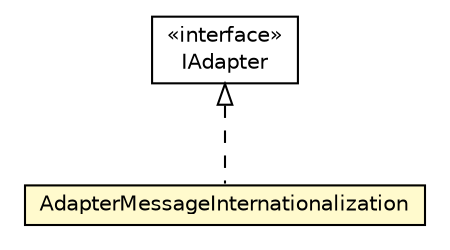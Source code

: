 #!/usr/local/bin/dot
#
# Class diagram 
# Generated by UMLGraph version R5_6-24-gf6e263 (http://www.umlgraph.org/)
#

digraph G {
	edge [fontname="Helvetica",fontsize=10,labelfontname="Helvetica",labelfontsize=10];
	node [fontname="Helvetica",fontsize=10,shape=plaintext];
	nodesep=0.25;
	ranksep=0.5;
	// org.universAAL.ui.dm.adapters.AdapterMessageInternationalization
	c13916 [label=<<table title="org.universAAL.ui.dm.adapters.AdapterMessageInternationalization" border="0" cellborder="1" cellspacing="0" cellpadding="2" port="p" bgcolor="lemonChiffon" href="./AdapterMessageInternationalization.html">
		<tr><td><table border="0" cellspacing="0" cellpadding="1">
<tr><td align="center" balign="center"> AdapterMessageInternationalization </td></tr>
		</table></td></tr>
		</table>>, URL="./AdapterMessageInternationalization.html", fontname="Helvetica", fontcolor="black", fontsize=10.0];
	// org.universAAL.ui.dm.interfaces.IAdapter
	c13928 [label=<<table title="org.universAAL.ui.dm.interfaces.IAdapter" border="0" cellborder="1" cellspacing="0" cellpadding="2" port="p" href="../interfaces/IAdapter.html">
		<tr><td><table border="0" cellspacing="0" cellpadding="1">
<tr><td align="center" balign="center"> &#171;interface&#187; </td></tr>
<tr><td align="center" balign="center"> IAdapter </td></tr>
		</table></td></tr>
		</table>>, URL="../interfaces/IAdapter.html", fontname="Helvetica", fontcolor="black", fontsize=10.0];
	//org.universAAL.ui.dm.adapters.AdapterMessageInternationalization implements org.universAAL.ui.dm.interfaces.IAdapter
	c13928:p -> c13916:p [dir=back,arrowtail=empty,style=dashed];
}

